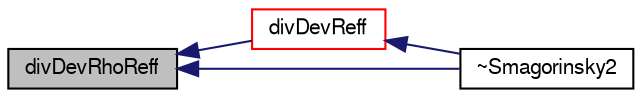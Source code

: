 digraph "divDevRhoReff"
{
  bgcolor="transparent";
  edge [fontname="FreeSans",fontsize="10",labelfontname="FreeSans",labelfontsize="10"];
  node [fontname="FreeSans",fontsize="10",shape=record];
  rankdir="LR";
  Node1595 [label="divDevRhoReff",height=0.2,width=0.4,color="black", fillcolor="grey75", style="filled", fontcolor="black"];
  Node1595 -> Node1596 [dir="back",color="midnightblue",fontsize="10",style="solid",fontname="FreeSans"];
  Node1596 [label="divDevReff",height=0.2,width=0.4,color="red",URL="$a30898.html#a028ac2eaccc9a479009b15cc6e21a89e",tooltip="Return the deviatoric part of the effective sub-grid. "];
  Node1596 -> Node1598 [dir="back",color="midnightblue",fontsize="10",style="solid",fontname="FreeSans"];
  Node1598 [label="~Smagorinsky2",height=0.2,width=0.4,color="black",URL="$a30898.html#a2f40bee832693e3e85f65948de6ccffc",tooltip="Destructor. "];
  Node1595 -> Node1598 [dir="back",color="midnightblue",fontsize="10",style="solid",fontname="FreeSans"];
}
